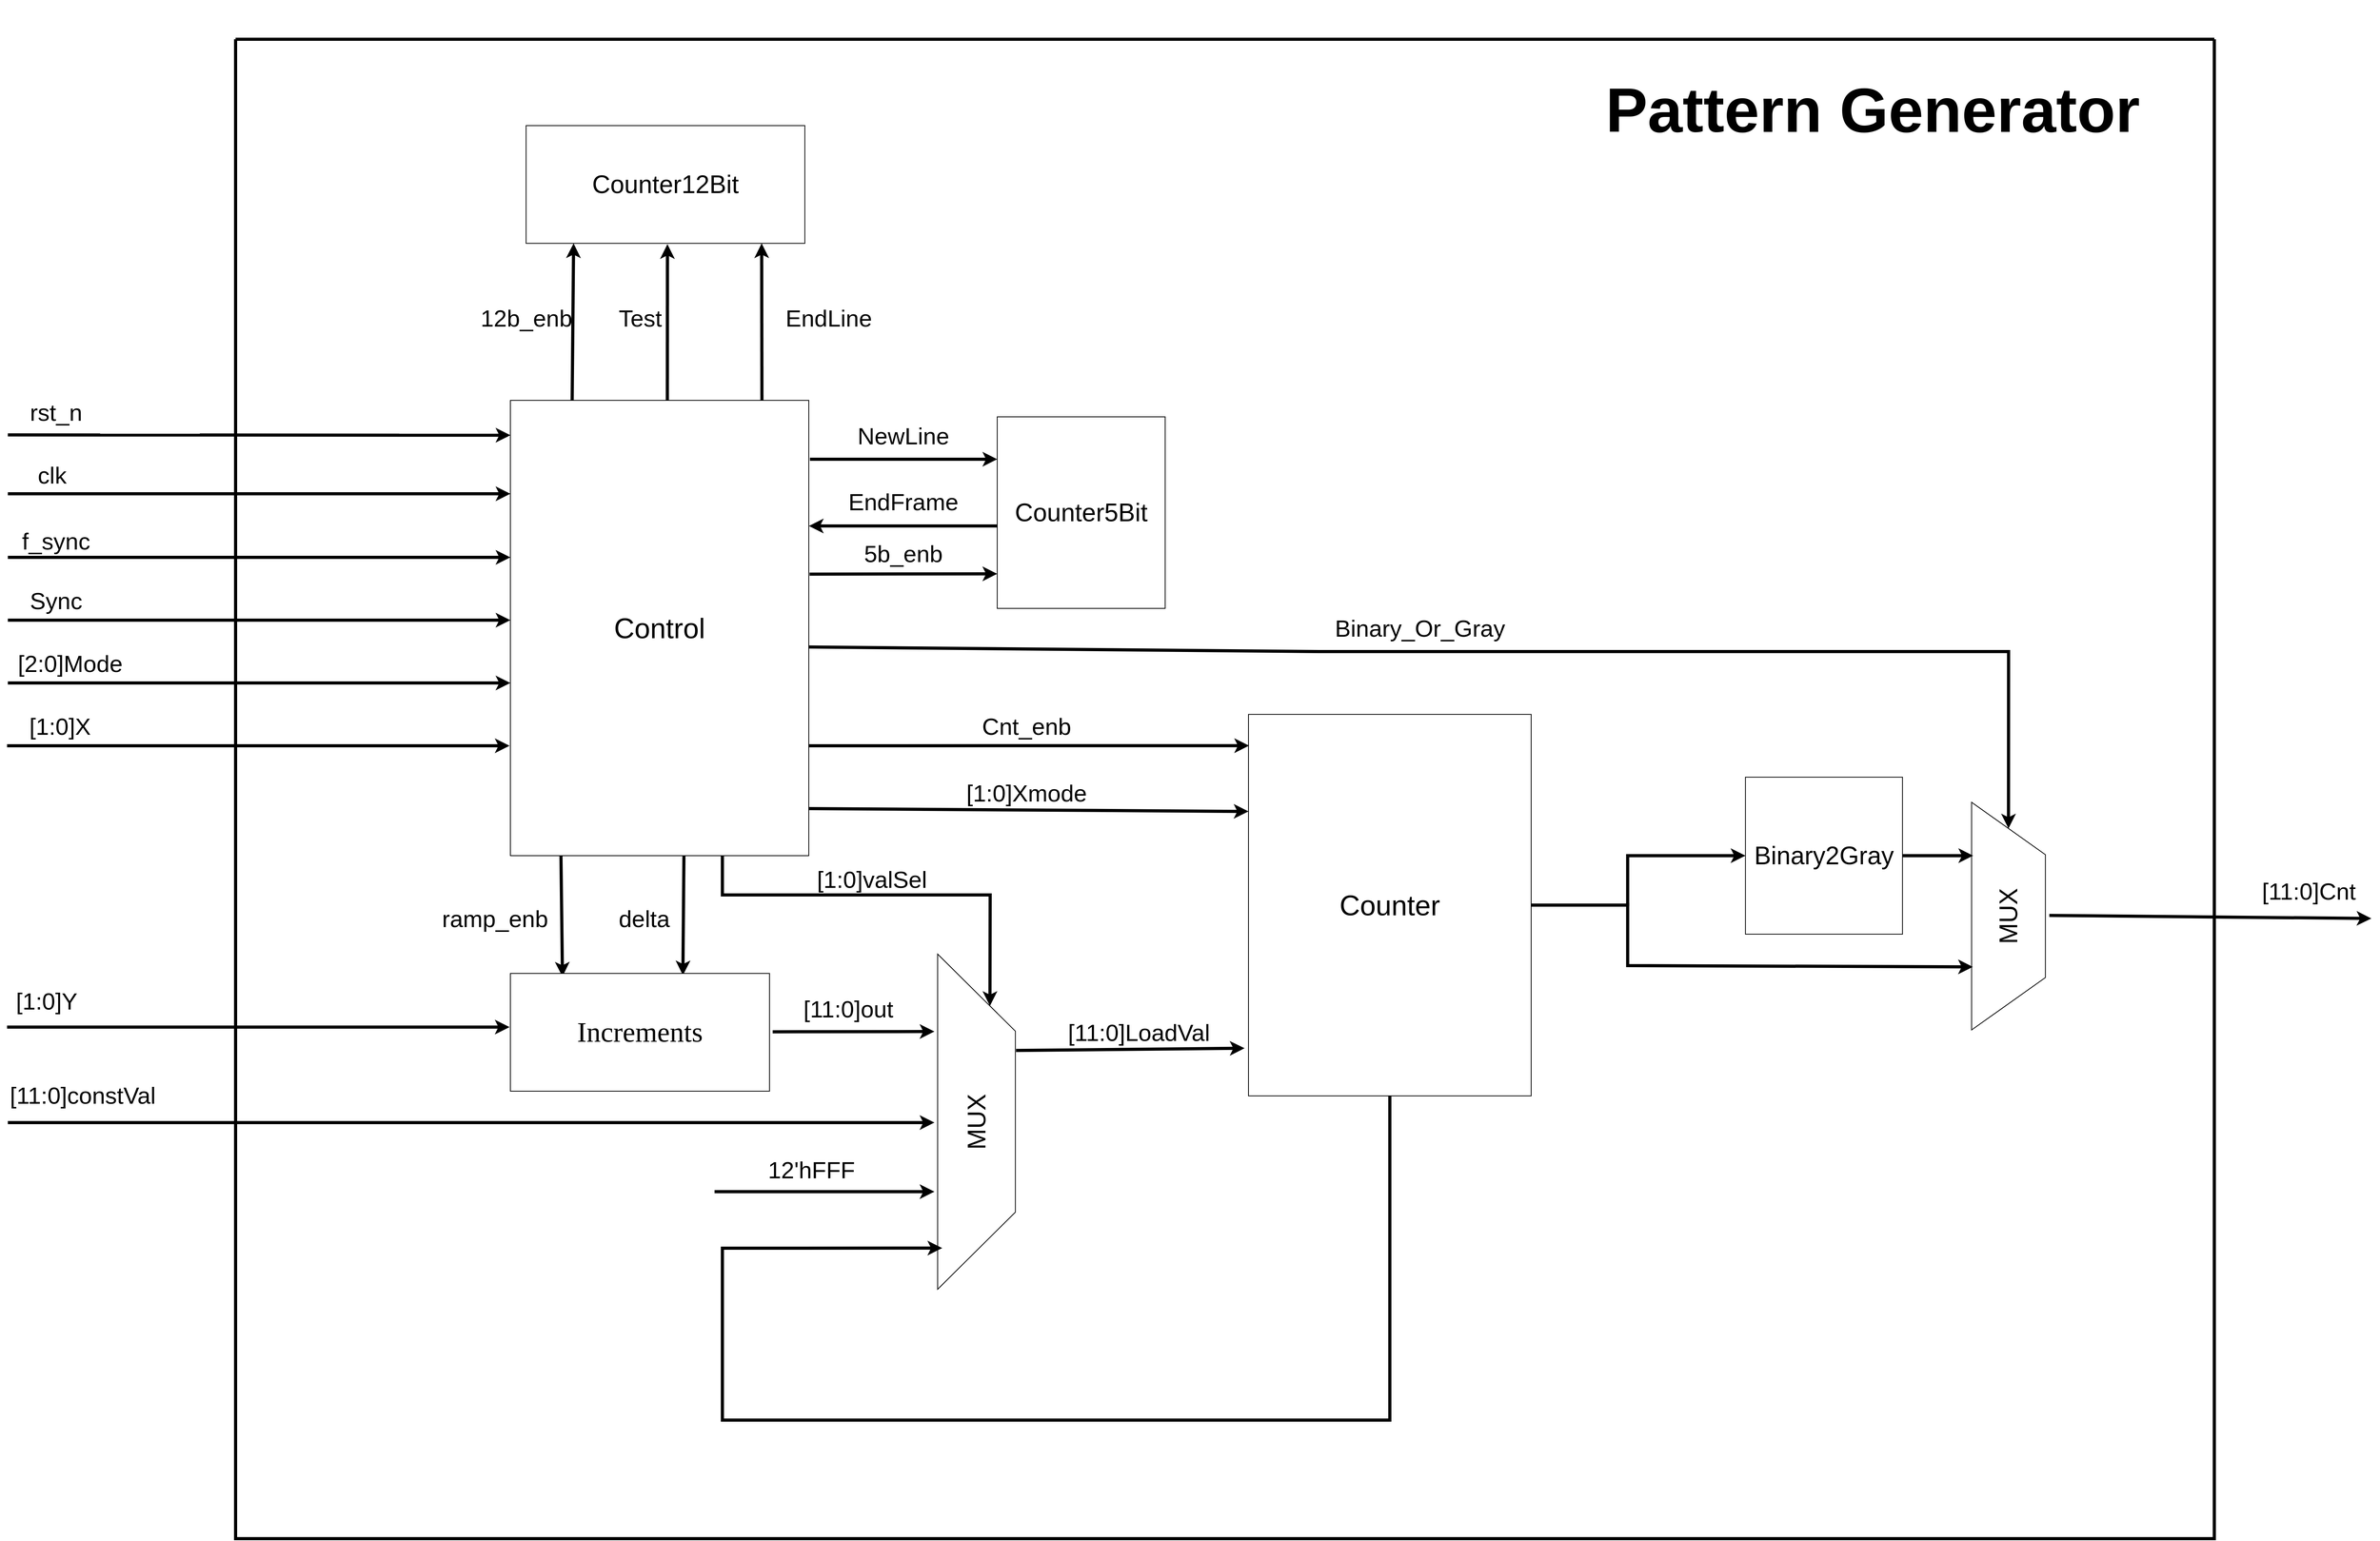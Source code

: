<mxfile version="24.8.3">
  <diagram name="Page-1" id="bXnuZXWvN6B_vQ7cFQM5">
    <mxGraphModel dx="3553" dy="2829" grid="1" gridSize="10" guides="1" tooltips="1" connect="1" arrows="1" fold="1" page="1" pageScale="1" pageWidth="827" pageHeight="1169" background="#ffffff" math="0" shadow="0">
      <root>
        <mxCell id="0" />
        <mxCell id="1" parent="0" />
        <mxCell id="V9HJVicfxcj-Xi3RmbWV-6" value="&lt;font style=&quot;font-size: 32px;&quot;&gt;MUX&lt;/font&gt;" style="verticalLabelPosition=middle;verticalAlign=middle;html=1;shape=trapezoid;perimeter=trapezoidPerimeter;whiteSpace=wrap;size=0.23;arcSize=10;flipV=1;labelPosition=center;align=center;rotation=-90;" parent="1" vertex="1">
          <mxGeometry x="1842.88" y="490" width="290" height="94" as="geometry" />
        </mxCell>
        <mxCell id="V9HJVicfxcj-Xi3RmbWV-8" value="&lt;font style=&quot;font-size: 32px;&quot;&gt;Binary2Gray&lt;/font&gt;" style="whiteSpace=wrap;html=1;aspect=fixed;" parent="1" vertex="1">
          <mxGeometry x="1652.88" y="360" width="200" height="200" as="geometry" />
        </mxCell>
        <mxCell id="V9HJVicfxcj-Xi3RmbWV-9" value="" style="edgeStyle=none;orthogonalLoop=1;jettySize=auto;html=1;rounded=0;strokeWidth=4;" parent="1" edge="1">
          <mxGeometry width="100" relative="1" as="geometry">
            <mxPoint x="-560" y="-76" as="sourcePoint" />
            <mxPoint x="80" y="-75.59" as="targetPoint" />
            <Array as="points" />
          </mxGeometry>
        </mxCell>
        <mxCell id="V9HJVicfxcj-Xi3RmbWV-10" value="&lt;font style=&quot;font-size: 30px;&quot;&gt;rst_n&lt;/font&gt;" style="text;html=1;align=center;verticalAlign=middle;resizable=0;points=[];autosize=1;strokeColor=none;fillColor=none;" parent="1" vertex="1">
          <mxGeometry x="-544" y="-130" width="90" height="50" as="geometry" />
        </mxCell>
        <mxCell id="V9HJVicfxcj-Xi3RmbWV-11" value="" style="edgeStyle=none;orthogonalLoop=1;jettySize=auto;html=1;rounded=0;strokeWidth=4;" parent="1" edge="1">
          <mxGeometry width="100" relative="1" as="geometry">
            <mxPoint x="-560" y="-1" as="sourcePoint" />
            <mxPoint x="80" y="-1" as="targetPoint" />
            <Array as="points" />
          </mxGeometry>
        </mxCell>
        <mxCell id="V9HJVicfxcj-Xi3RmbWV-12" value="&lt;font style=&quot;font-size: 30px;&quot;&gt;clk&lt;/font&gt;" style="text;html=1;align=center;verticalAlign=middle;resizable=0;points=[];autosize=1;strokeColor=none;fillColor=none;rotation=0;" parent="1" vertex="1">
          <mxGeometry x="-534" y="-50.0" width="60" height="50" as="geometry" />
        </mxCell>
        <mxCell id="V9HJVicfxcj-Xi3RmbWV-14" value="&lt;font style=&quot;font-size: 30px;&quot;&gt;Sync&lt;/font&gt;" style="text;html=1;align=center;verticalAlign=middle;resizable=0;points=[];autosize=1;strokeColor=none;fillColor=none;" parent="1" vertex="1">
          <mxGeometry x="-544" y="110" width="90" height="50" as="geometry" />
        </mxCell>
        <mxCell id="V9HJVicfxcj-Xi3RmbWV-16" value="&lt;font style=&quot;font-size: 30px;&quot;&gt;f_sync&lt;/font&gt;" style="text;html=1;align=center;verticalAlign=middle;resizable=0;points=[];autosize=1;strokeColor=none;fillColor=none;" parent="1" vertex="1">
          <mxGeometry x="-554" y="34" width="110" height="50" as="geometry" />
        </mxCell>
        <mxCell id="V9HJVicfxcj-Xi3RmbWV-18" value="&lt;font style=&quot;font-size: 30px;&quot;&gt;[2:0]Mode&lt;/font&gt;" style="text;html=1;align=center;verticalAlign=middle;resizable=0;points=[];autosize=1;strokeColor=none;fillColor=none;" parent="1" vertex="1">
          <mxGeometry x="-561" y="190" width="160" height="50" as="geometry" />
        </mxCell>
        <mxCell id="V9HJVicfxcj-Xi3RmbWV-20" value="&lt;font style=&quot;font-size: 30px;&quot;&gt;[1:0]X&lt;/font&gt;" style="text;html=1;align=center;verticalAlign=middle;resizable=0;points=[];autosize=1;strokeColor=none;fillColor=none;" parent="1" vertex="1">
          <mxGeometry x="-544" y="270" width="100" height="50" as="geometry" />
        </mxCell>
        <mxCell id="V9HJVicfxcj-Xi3RmbWV-38" value="&lt;font style=&quot;font-size: 30px;&quot;&gt;[1:0]Y&lt;/font&gt;" style="text;html=1;align=center;verticalAlign=middle;resizable=0;points=[];autosize=1;strokeColor=none;fillColor=none;" parent="1" vertex="1">
          <mxGeometry x="-561" y="620" width="100" height="50" as="geometry" />
        </mxCell>
        <mxCell id="V9HJVicfxcj-Xi3RmbWV-43" value="&lt;font style=&quot;font-size: 30px;&quot;&gt;delta&lt;/font&gt;" style="text;html=1;align=center;verticalAlign=middle;resizable=0;points=[];autosize=1;strokeColor=none;fillColor=none;" parent="1" vertex="1">
          <mxGeometry x="205" y="515" width="90" height="50" as="geometry" />
        </mxCell>
        <mxCell id="V9HJVicfxcj-Xi3RmbWV-49" value="" style="edgeStyle=none;orthogonalLoop=1;jettySize=auto;html=1;rounded=0;exitX=0.104;exitY=1.002;exitDx=0;exitDy=0;exitPerimeter=0;entryX=0.201;entryY=0.027;entryDx=0;entryDy=0;entryPerimeter=0;strokeWidth=4;" parent="1" target="V9HJVicfxcj-Xi3RmbWV-54" edge="1">
          <mxGeometry width="100" relative="1" as="geometry">
            <mxPoint x="144.33" y="455" as="sourcePoint" />
            <mxPoint x="143.33" y="555" as="targetPoint" />
            <Array as="points" />
          </mxGeometry>
        </mxCell>
        <mxCell id="V9HJVicfxcj-Xi3RmbWV-50" value="" style="edgeStyle=none;orthogonalLoop=1;jettySize=auto;html=1;rounded=0;exitX=0.104;exitY=1.002;exitDx=0;exitDy=0;exitPerimeter=0;entryX=0.696;entryY=0.016;entryDx=0;entryDy=0;entryPerimeter=0;strokeWidth=4;" parent="1" edge="1">
          <mxGeometry width="100" relative="1" as="geometry">
            <mxPoint x="301" y="460" as="sourcePoint" />
            <mxPoint x="299.68" y="612.4" as="targetPoint" />
            <Array as="points" />
          </mxGeometry>
        </mxCell>
        <mxCell id="V9HJVicfxcj-Xi3RmbWV-51" value="&lt;font style=&quot;font-size: 30px;&quot;&gt;ramp_enb&lt;/font&gt;" style="text;html=1;align=center;verticalAlign=middle;resizable=0;points=[];autosize=1;strokeColor=none;fillColor=none;" parent="1" vertex="1">
          <mxGeometry x="-20" y="515" width="160" height="50" as="geometry" />
        </mxCell>
        <mxCell id="V9HJVicfxcj-Xi3RmbWV-54" value="&lt;span style=&quot;font-family: &amp;quot;Times New Roman&amp;quot;, serif; font-size: 36px; text-align: start;&quot;&gt;Increments&lt;/span&gt;" style="rounded=0;whiteSpace=wrap;html=1;" parent="1" vertex="1">
          <mxGeometry x="80" y="610" width="330" height="150" as="geometry" />
        </mxCell>
        <mxCell id="V9HJVicfxcj-Xi3RmbWV-55" value="" style="endArrow=classic;html=1;rounded=0;entryX=-0.014;entryY=0.875;entryDx=0;entryDy=0;entryPerimeter=0;strokeWidth=4;" parent="1" target="grZ6hcHH2rHkp3h9Grfc-13" edge="1">
          <mxGeometry width="50" height="50" relative="1" as="geometry">
            <mxPoint x="724" y="708.17" as="sourcePoint" />
            <mxPoint x="884" y="708" as="targetPoint" />
          </mxGeometry>
        </mxCell>
        <mxCell id="V9HJVicfxcj-Xi3RmbWV-56" value="&lt;font style=&quot;font-size: 30px;&quot;&gt;[11:0]LoadVal&lt;/font&gt;" style="text;html=1;align=center;verticalAlign=middle;resizable=0;points=[];autosize=1;strokeColor=none;fillColor=none;" parent="1" vertex="1">
          <mxGeometry x="780" y="660" width="200" height="50" as="geometry" />
        </mxCell>
        <mxCell id="V9HJVicfxcj-Xi3RmbWV-59" value="" style="endArrow=classic;html=1;rounded=0;entryX=0.007;entryY=0.19;entryDx=0;entryDy=0;entryPerimeter=0;strokeWidth=4;" parent="1" edge="1">
          <mxGeometry width="50" height="50" relative="1" as="geometry">
            <mxPoint x="457.48" y="400" as="sourcePoint" />
            <mxPoint x="1020.0" y="403.67" as="targetPoint" />
          </mxGeometry>
        </mxCell>
        <mxCell id="V9HJVicfxcj-Xi3RmbWV-60" value="&lt;font style=&quot;font-size: 30px;&quot;&gt;[1:0]Xmode&lt;/font&gt;" style="text;html=1;align=center;verticalAlign=middle;resizable=0;points=[];autosize=1;strokeColor=none;fillColor=none;" parent="1" vertex="1">
          <mxGeometry x="647" y="355.0" width="180" height="50" as="geometry" />
        </mxCell>
        <mxCell id="V9HJVicfxcj-Xi3RmbWV-62" value="" style="endArrow=classic;html=1;rounded=0;entryX=0.002;entryY=0.082;entryDx=0;entryDy=0;entryPerimeter=0;strokeWidth=4;" parent="1" target="grZ6hcHH2rHkp3h9Grfc-13" edge="1">
          <mxGeometry width="50" height="50" relative="1" as="geometry">
            <mxPoint x="456" y="320" as="sourcePoint" />
            <mxPoint x="880" y="320" as="targetPoint" />
          </mxGeometry>
        </mxCell>
        <mxCell id="V9HJVicfxcj-Xi3RmbWV-63" value="&lt;font style=&quot;font-size: 30px;&quot;&gt;Cnt_enb&lt;/font&gt;" style="text;html=1;align=center;verticalAlign=middle;resizable=0;points=[];autosize=1;strokeColor=none;fillColor=none;" parent="1" vertex="1">
          <mxGeometry x="667" y="270" width="140" height="50" as="geometry" />
        </mxCell>
        <mxCell id="V9HJVicfxcj-Xi3RmbWV-64" value="" style="endArrow=classic;html=1;rounded=0;exitX=0.526;exitY=0;exitDx=0;exitDy=0;exitPerimeter=0;strokeWidth=4;" parent="1" edge="1">
          <mxGeometry width="50" height="50" relative="1" as="geometry">
            <mxPoint x="279.88" y="-120" as="sourcePoint" />
            <mxPoint x="280" y="-319" as="targetPoint" />
          </mxGeometry>
        </mxCell>
        <mxCell id="V9HJVicfxcj-Xi3RmbWV-65" value="" style="endArrow=classic;html=1;rounded=0;exitX=0.207;exitY=-0.001;exitDx=0;exitDy=0;exitPerimeter=0;entryX=1;entryY=1;entryDx=0;entryDy=0;strokeWidth=4;" parent="1" edge="1">
          <mxGeometry width="50" height="50" relative="1" as="geometry">
            <mxPoint x="158.66" y="-120.46" as="sourcePoint" />
            <mxPoint x="160.484" y="-320" as="targetPoint" />
          </mxGeometry>
        </mxCell>
        <mxCell id="V9HJVicfxcj-Xi3RmbWV-66" value="&lt;font style=&quot;font-size: 30px;&quot;&gt;12b_enb&lt;/font&gt;" style="text;html=1;align=center;verticalAlign=middle;resizable=0;points=[];autosize=1;strokeColor=none;fillColor=none;" parent="1" vertex="1">
          <mxGeometry x="30" y="-250" width="140" height="50" as="geometry" />
        </mxCell>
        <mxCell id="V9HJVicfxcj-Xi3RmbWV-68" value="&lt;font style=&quot;font-size: 30px;&quot;&gt;Test&lt;/font&gt;" style="text;html=1;align=center;verticalAlign=middle;resizable=0;points=[];autosize=1;strokeColor=none;fillColor=none;" parent="1" vertex="1">
          <mxGeometry x="205" y="-250" width="80" height="50" as="geometry" />
        </mxCell>
        <mxCell id="V9HJVicfxcj-Xi3RmbWV-69" value="&lt;font style=&quot;font-size: 32px;&quot;&gt;Counter&lt;/font&gt;&lt;span style=&quot;font-size: 32px;&quot;&gt;12Bit&lt;/span&gt;" style="rounded=0;whiteSpace=wrap;html=1;" parent="1" vertex="1">
          <mxGeometry x="100" y="-470" width="355" height="150" as="geometry" />
        </mxCell>
        <mxCell id="V9HJVicfxcj-Xi3RmbWV-72" value="&lt;font style=&quot;font-size: 30px;&quot;&gt;EndLine&lt;/font&gt;" style="text;html=1;align=center;verticalAlign=middle;resizable=0;points=[];autosize=1;strokeColor=none;fillColor=none;" parent="1" vertex="1">
          <mxGeometry x="420" y="-250" width="130" height="50" as="geometry" />
        </mxCell>
        <mxCell id="V9HJVicfxcj-Xi3RmbWV-77" value="&lt;div&gt;&lt;br&gt;&lt;/div&gt;&lt;div&gt;&lt;br&gt;&lt;/div&gt;" style="endArrow=classic;html=1;rounded=0;endFill=1;targetPerimeterSpacing=0;strokeColor=default;fillColor=#000000;strokeWidth=4;" parent="1" edge="1">
          <mxGeometry width="50" height="50" relative="1" as="geometry">
            <mxPoint x="461" y="101.34" as="sourcePoint" />
            <mxPoint x="700" y="101" as="targetPoint" />
          </mxGeometry>
        </mxCell>
        <mxCell id="V9HJVicfxcj-Xi3RmbWV-78" value="&lt;font style=&quot;font-size: 30px;&quot;&gt;5b_enb&lt;/font&gt;" style="text;html=1;align=center;verticalAlign=middle;resizable=0;points=[];autosize=1;strokeColor=none;fillColor=none;" parent="1" vertex="1">
          <mxGeometry x="520" y="50.0" width="120" height="50" as="geometry" />
        </mxCell>
        <mxCell id="V9HJVicfxcj-Xi3RmbWV-80" value="&lt;font style=&quot;font-size: 30px;&quot;&gt;EndFrame&lt;/font&gt;" style="text;html=1;align=center;verticalAlign=middle;resizable=0;points=[];autosize=1;strokeColor=none;fillColor=none;" parent="1" vertex="1">
          <mxGeometry x="500" y="-16" width="160" height="50" as="geometry" />
        </mxCell>
        <mxCell id="V9HJVicfxcj-Xi3RmbWV-81" value="" style="endArrow=classic;html=1;rounded=0;strokeWidth=4;" parent="1" edge="1">
          <mxGeometry width="50" height="50" relative="1" as="geometry">
            <mxPoint x="700" y="40" as="sourcePoint" />
            <mxPoint x="460.12" y="40" as="targetPoint" />
          </mxGeometry>
        </mxCell>
        <mxCell id="V9HJVicfxcj-Xi3RmbWV-82" value="&lt;font style=&quot;font-size: 32px;&quot;&gt;Counter&lt;/font&gt;&lt;span style=&quot;font-size: 32px;&quot;&gt;5Bit&lt;/span&gt;" style="rounded=0;whiteSpace=wrap;html=1;" parent="1" vertex="1">
          <mxGeometry x="700" y="-99" width="213.88" height="244" as="geometry" />
        </mxCell>
        <mxCell id="grZ6hcHH2rHkp3h9Grfc-1" value="&lt;font style=&quot;font-size: 32px;&quot;&gt;MUX&lt;/font&gt;" style="verticalLabelPosition=middle;verticalAlign=middle;html=1;shape=trapezoid;perimeter=trapezoidPerimeter;whiteSpace=wrap;size=0.23;arcSize=10;flipV=1;labelPosition=center;align=center;rotation=-90;" parent="1" vertex="1">
          <mxGeometry x="460.12" y="749.37" width="427" height="99" as="geometry" />
        </mxCell>
        <mxCell id="grZ6hcHH2rHkp3h9Grfc-5" value="" style="endArrow=classic;html=1;rounded=0;strokeWidth=4;" parent="1" edge="1">
          <mxGeometry width="50" height="50" relative="1" as="geometry">
            <mxPoint x="414" y="684.33" as="sourcePoint" />
            <mxPoint x="620" y="684" as="targetPoint" />
          </mxGeometry>
        </mxCell>
        <mxCell id="grZ6hcHH2rHkp3h9Grfc-8" value="&lt;font style=&quot;font-size: 30px;&quot;&gt;[11:0]out&lt;/font&gt;" style="text;html=1;align=center;verticalAlign=middle;resizable=0;points=[];autosize=1;strokeColor=none;fillColor=none;" parent="1" vertex="1">
          <mxGeometry x="440" y="630" width="140" height="50" as="geometry" />
        </mxCell>
        <mxCell id="grZ6hcHH2rHkp3h9Grfc-10" value="" style="endArrow=classic;html=1;rounded=0;strokeWidth=4;" parent="1" edge="1">
          <mxGeometry width="50" height="50" relative="1" as="geometry">
            <mxPoint x="-560" y="800" as="sourcePoint" />
            <mxPoint x="620" y="800" as="targetPoint" />
          </mxGeometry>
        </mxCell>
        <mxCell id="grZ6hcHH2rHkp3h9Grfc-11" value="" style="endArrow=classic;html=1;rounded=0;strokeWidth=4;" parent="1" edge="1">
          <mxGeometry width="50" height="50" relative="1" as="geometry">
            <mxPoint x="340" y="888" as="sourcePoint" />
            <mxPoint x="620" y="888" as="targetPoint" />
          </mxGeometry>
        </mxCell>
        <mxCell id="grZ6hcHH2rHkp3h9Grfc-12" value="&lt;font style=&quot;font-size: 30px;&quot;&gt;[11:0]constVal&lt;/font&gt;" style="text;html=1;align=center;verticalAlign=middle;resizable=0;points=[];autosize=1;strokeColor=none;fillColor=none;" parent="1" vertex="1">
          <mxGeometry x="-570" y="740" width="210" height="50" as="geometry" />
        </mxCell>
        <mxCell id="grZ6hcHH2rHkp3h9Grfc-13" value="&lt;font style=&quot;font-size: 36px;&quot;&gt;Counter&lt;/font&gt;" style="rounded=0;whiteSpace=wrap;html=1;" parent="1" vertex="1">
          <mxGeometry x="1020" y="280" width="360" height="486" as="geometry" />
        </mxCell>
        <mxCell id="grZ6hcHH2rHkp3h9Grfc-18" value="&lt;font style=&quot;font-size: 30px;&quot;&gt;12&#39;hFFF&lt;/font&gt;" style="text;html=1;align=center;verticalAlign=middle;resizable=0;points=[];autosize=1;strokeColor=none;fillColor=none;" parent="1" vertex="1">
          <mxGeometry x="398" y="835" width="130" height="50" as="geometry" />
        </mxCell>
        <mxCell id="grZ6hcHH2rHkp3h9Grfc-19" value="" style="endArrow=classic;html=1;rounded=0;entryX=1;entryY=0.75;entryDx=0;entryDy=0;strokeWidth=4;" parent="1" target="grZ6hcHH2rHkp3h9Grfc-1" edge="1">
          <mxGeometry width="50" height="50" relative="1" as="geometry">
            <mxPoint x="350" y="460" as="sourcePoint" />
            <mxPoint x="820" y="530" as="targetPoint" />
            <Array as="points">
              <mxPoint x="350" y="510" />
              <mxPoint x="520" y="510" />
              <mxPoint x="691" y="510" />
            </Array>
          </mxGeometry>
        </mxCell>
        <mxCell id="grZ6hcHH2rHkp3h9Grfc-20" value="&lt;font style=&quot;font-size: 30px;&quot;&gt;[1:0]valSel&lt;/font&gt;" style="text;html=1;align=center;verticalAlign=middle;resizable=0;points=[];autosize=1;strokeColor=none;fillColor=none;" parent="1" vertex="1">
          <mxGeometry x="460" y="465" width="160" height="50" as="geometry" />
        </mxCell>
        <mxCell id="grZ6hcHH2rHkp3h9Grfc-30" value="" style="endArrow=none;html=1;rounded=0;exitX=1;exitY=0.5;exitDx=0;exitDy=0;strokeWidth=4;" parent="1" source="grZ6hcHH2rHkp3h9Grfc-13" edge="1">
          <mxGeometry width="50" height="50" relative="1" as="geometry">
            <mxPoint x="1702.88" y="540" as="sourcePoint" />
            <mxPoint x="1502.88" y="523" as="targetPoint" />
          </mxGeometry>
        </mxCell>
        <mxCell id="grZ6hcHH2rHkp3h9Grfc-31" value="" style="endArrow=classic;html=1;rounded=0;entryX=0;entryY=0.5;entryDx=0;entryDy=0;strokeWidth=4;" parent="1" target="V9HJVicfxcj-Xi3RmbWV-8" edge="1">
          <mxGeometry width="50" height="50" relative="1" as="geometry">
            <mxPoint x="1502.88" y="524" as="sourcePoint" />
            <mxPoint x="1562.88" y="444" as="targetPoint" />
            <Array as="points">
              <mxPoint x="1502.88" y="460" />
            </Array>
          </mxGeometry>
        </mxCell>
        <mxCell id="grZ6hcHH2rHkp3h9Grfc-33" value="" style="endArrow=classic;html=1;rounded=0;entryX=0.277;entryY=0.983;entryDx=0;entryDy=0;entryPerimeter=0;strokeWidth=4;" parent="1" target="V9HJVicfxcj-Xi3RmbWV-6" edge="1">
          <mxGeometry width="50" height="50" relative="1" as="geometry">
            <mxPoint x="1502.88" y="520" as="sourcePoint" />
            <mxPoint x="1932.88" y="600" as="targetPoint" />
            <Array as="points">
              <mxPoint x="1502.88" y="600" />
            </Array>
          </mxGeometry>
        </mxCell>
        <mxCell id="grZ6hcHH2rHkp3h9Grfc-34" value="" style="endArrow=classic;html=1;rounded=0;exitX=1;exitY=0.5;exitDx=0;exitDy=0;strokeWidth=4;" parent="1" source="V9HJVicfxcj-Xi3RmbWV-8" edge="1">
          <mxGeometry width="50" height="50" relative="1" as="geometry">
            <mxPoint x="1772.88" y="369.28" as="sourcePoint" />
            <mxPoint x="1942.88" y="460" as="targetPoint" />
          </mxGeometry>
        </mxCell>
        <mxCell id="grZ6hcHH2rHkp3h9Grfc-35" value="" style="endArrow=classic;html=1;rounded=0;strokeWidth=4;" parent="1" edge="1">
          <mxGeometry width="50" height="50" relative="1" as="geometry">
            <mxPoint x="2039.88" y="536.09" as="sourcePoint" />
            <mxPoint x="2450" y="540" as="targetPoint" />
          </mxGeometry>
        </mxCell>
        <mxCell id="grZ6hcHH2rHkp3h9Grfc-36" value="&lt;font style=&quot;font-size: 30px;&quot;&gt;[11:0]Cnt&lt;/font&gt;" style="text;html=1;align=center;verticalAlign=middle;resizable=0;points=[];autosize=1;strokeColor=none;fillColor=none;" parent="1" vertex="1">
          <mxGeometry x="2300" y="480" width="140" height="50" as="geometry" />
        </mxCell>
        <mxCell id="3ehk1U1o4NQR8nbxc-VZ-1" value="" style="endArrow=classic;html=1;rounded=0;exitX=0.993;exitY=0.302;exitDx=0;exitDy=0;exitPerimeter=0;entryX=1;entryY=0.5;entryDx=0;entryDy=0;strokeWidth=4;" parent="1" target="V9HJVicfxcj-Xi3RmbWV-6" edge="1">
          <mxGeometry width="50" height="50" relative="1" as="geometry">
            <mxPoint x="456.354" y="194.156" as="sourcePoint" />
            <mxPoint x="1180" y="390" as="targetPoint" />
            <Array as="points">
              <mxPoint x="1110" y="200" />
              <mxPoint x="1988" y="200" />
            </Array>
          </mxGeometry>
        </mxCell>
        <mxCell id="3ehk1U1o4NQR8nbxc-VZ-2" value="&lt;font style=&quot;font-size: 30px;&quot;&gt;Binary_Or_Gray&lt;/font&gt;" style="text;html=1;align=center;verticalAlign=middle;resizable=0;points=[];autosize=1;strokeColor=none;fillColor=none;" parent="1" vertex="1">
          <mxGeometry x="1117.88" y="145" width="240" height="50" as="geometry" />
        </mxCell>
        <mxCell id="k0VmpYmr_RUZVxpkCbhN-1" value="&lt;font style=&quot;font-size: 36px;&quot;&gt;Control&lt;/font&gt;" style="rounded=0;whiteSpace=wrap;html=1;" parent="1" vertex="1">
          <mxGeometry x="80" y="-120" width="380" height="580" as="geometry" />
        </mxCell>
        <mxCell id="k0VmpYmr_RUZVxpkCbhN-2" value="" style="endArrow=classic;html=1;rounded=0;strokeWidth=4;" parent="1" edge="1">
          <mxGeometry width="50" height="50" relative="1" as="geometry">
            <mxPoint x="461.5" y="-45" as="sourcePoint" />
            <mxPoint x="700" y="-45" as="targetPoint" />
          </mxGeometry>
        </mxCell>
        <mxCell id="k0VmpYmr_RUZVxpkCbhN-3" value="&lt;font style=&quot;font-size: 30px;&quot;&gt;NewLine&lt;/font&gt;" style="text;html=1;align=center;verticalAlign=middle;resizable=0;points=[];autosize=1;strokeColor=none;fillColor=none;" parent="1" vertex="1">
          <mxGeometry x="510" y="-100" width="140" height="50" as="geometry" />
        </mxCell>
        <mxCell id="euLB2lAVIcZCFR27goOC-1" value="" style="endArrow=classic;html=1;rounded=0;entryX=0.123;entryY=0.941;entryDx=0;entryDy=0;entryPerimeter=0;exitX=0.5;exitY=1;exitDx=0;exitDy=0;strokeWidth=4;" parent="1" source="grZ6hcHH2rHkp3h9Grfc-13" target="grZ6hcHH2rHkp3h9Grfc-1" edge="1">
          <mxGeometry width="50" height="50" relative="1" as="geometry">
            <mxPoint x="1300" y="523" as="sourcePoint" />
            <mxPoint x="863" y="1078.75" as="targetPoint" />
            <Array as="points">
              <mxPoint x="1200" y="1179" />
              <mxPoint x="350" y="1179" />
              <mxPoint x="350" y="960" />
            </Array>
          </mxGeometry>
        </mxCell>
        <mxCell id="9O615eeIOiEBiYoucSlX-4" value="" style="endArrow=classic;html=1;rounded=0;exitX=0.843;exitY=0;exitDx=0;exitDy=0;exitPerimeter=0;strokeWidth=4;" parent="1" edge="1">
          <mxGeometry width="50" height="50" relative="1" as="geometry">
            <mxPoint x="400.34" y="-120" as="sourcePoint" />
            <mxPoint x="400" y="-320" as="targetPoint" />
          </mxGeometry>
        </mxCell>
        <mxCell id="9O615eeIOiEBiYoucSlX-7" value="" style="edgeStyle=none;orthogonalLoop=1;jettySize=auto;html=1;rounded=0;strokeWidth=4;" parent="1" edge="1">
          <mxGeometry width="100" relative="1" as="geometry">
            <mxPoint x="-560" y="80" as="sourcePoint" />
            <mxPoint x="80" y="80" as="targetPoint" />
            <Array as="points" />
          </mxGeometry>
        </mxCell>
        <mxCell id="9O615eeIOiEBiYoucSlX-8" value="" style="edgeStyle=none;orthogonalLoop=1;jettySize=auto;html=1;rounded=0;strokeWidth=4;" parent="1" edge="1">
          <mxGeometry width="100" relative="1" as="geometry">
            <mxPoint x="-560" y="160" as="sourcePoint" />
            <mxPoint x="80" y="160" as="targetPoint" />
            <Array as="points" />
          </mxGeometry>
        </mxCell>
        <mxCell id="9O615eeIOiEBiYoucSlX-9" value="" style="edgeStyle=none;orthogonalLoop=1;jettySize=auto;html=1;rounded=0;strokeWidth=4;" parent="1" edge="1">
          <mxGeometry width="100" relative="1" as="geometry">
            <mxPoint x="-560" y="240" as="sourcePoint" />
            <mxPoint x="80" y="240" as="targetPoint" />
            <Array as="points" />
          </mxGeometry>
        </mxCell>
        <mxCell id="9O615eeIOiEBiYoucSlX-10" value="" style="edgeStyle=none;orthogonalLoop=1;jettySize=auto;html=1;rounded=0;strokeWidth=4;" parent="1" edge="1">
          <mxGeometry width="100" relative="1" as="geometry">
            <mxPoint x="-561" y="320" as="sourcePoint" />
            <mxPoint x="79" y="320" as="targetPoint" />
            <Array as="points" />
          </mxGeometry>
        </mxCell>
        <mxCell id="9O615eeIOiEBiYoucSlX-11" value="" style="edgeStyle=none;orthogonalLoop=1;jettySize=auto;html=1;rounded=0;strokeWidth=4;" parent="1" edge="1">
          <mxGeometry width="100" relative="1" as="geometry">
            <mxPoint x="-561" y="678.33" as="sourcePoint" />
            <mxPoint x="79" y="678.33" as="targetPoint" />
            <Array as="points" />
          </mxGeometry>
        </mxCell>
        <mxCell id="9O615eeIOiEBiYoucSlX-13" value="" style="swimlane;startSize=0;strokeWidth=4;" parent="1" vertex="1">
          <mxGeometry x="-270" y="-580" width="2520" height="1910" as="geometry" />
        </mxCell>
        <mxCell id="9O615eeIOiEBiYoucSlX-14" value="&lt;font style=&quot;font-size: 80px;&quot;&gt;&lt;b&gt;Pattern Generator&lt;/b&gt;&lt;/font&gt;" style="text;html=1;align=center;verticalAlign=middle;whiteSpace=wrap;rounded=0;" parent="9O615eeIOiEBiYoucSlX-13" vertex="1">
          <mxGeometry x="1660" y="-50" width="850" height="280" as="geometry" />
        </mxCell>
      </root>
    </mxGraphModel>
  </diagram>
</mxfile>
